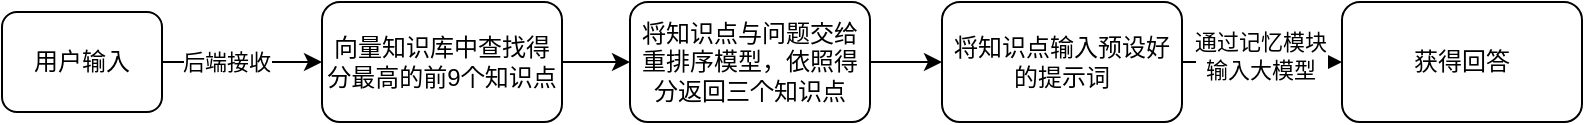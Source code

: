 <mxfile>
    <diagram id="8wKIg4KIhMDkFx56-RtP" name="第 1 页">
        <mxGraphModel dx="1972" dy="495" grid="1" gridSize="10" guides="1" tooltips="1" connect="1" arrows="1" fold="1" page="1" pageScale="1" pageWidth="827" pageHeight="1169" math="0" shadow="0">
            <root>
                <mxCell id="0"/>
                <mxCell id="1" parent="0"/>
                <mxCell id="4" value="" style="edgeStyle=none;html=1;" edge="1" parent="1" source="2" target="3">
                    <mxGeometry relative="1" as="geometry"/>
                </mxCell>
                <mxCell id="5" value="后端接收" style="edgeLabel;html=1;align=center;verticalAlign=middle;resizable=0;points=[];" vertex="1" connectable="0" parent="4">
                    <mxGeometry x="-0.2" relative="1" as="geometry">
                        <mxPoint as="offset"/>
                    </mxGeometry>
                </mxCell>
                <mxCell id="2" value="用户输入" style="rounded=1;whiteSpace=wrap;html=1;" vertex="1" parent="1">
                    <mxGeometry x="-20" y="190" width="80" height="50" as="geometry"/>
                </mxCell>
                <mxCell id="17" value="" style="edgeStyle=none;html=1;" edge="1" parent="1" source="3" target="16">
                    <mxGeometry relative="1" as="geometry"/>
                </mxCell>
                <mxCell id="3" value="向量知识库中查找得分最高的前9个知识点" style="whiteSpace=wrap;html=1;rounded=1;" vertex="1" parent="1">
                    <mxGeometry x="140" y="185" width="120" height="60" as="geometry"/>
                </mxCell>
                <mxCell id="12" value="" style="edgeStyle=none;html=1;" edge="1" parent="1" source="8" target="11">
                    <mxGeometry relative="1" as="geometry"/>
                </mxCell>
                <mxCell id="13" value="通过记忆模块&lt;div&gt;输入大模型&lt;/div&gt;" style="edgeLabel;html=1;align=center;verticalAlign=middle;resizable=0;points=[];" vertex="1" connectable="0" parent="12">
                    <mxGeometry x="-0.025" y="3" relative="1" as="geometry">
                        <mxPoint as="offset"/>
                    </mxGeometry>
                </mxCell>
                <mxCell id="8" value="将知识点输入预设好的提示词" style="whiteSpace=wrap;html=1;rounded=1;" vertex="1" parent="1">
                    <mxGeometry x="450" y="185" width="120" height="60" as="geometry"/>
                </mxCell>
                <mxCell id="11" value="获得回答" style="whiteSpace=wrap;html=1;rounded=1;" vertex="1" parent="1">
                    <mxGeometry x="650" y="185" width="120" height="60" as="geometry"/>
                </mxCell>
                <mxCell id="18" style="edgeStyle=none;html=1;entryX=0;entryY=0.5;entryDx=0;entryDy=0;" edge="1" parent="1" source="16" target="8">
                    <mxGeometry relative="1" as="geometry">
                        <mxPoint x="450" y="215" as="targetPoint"/>
                    </mxGeometry>
                </mxCell>
                <mxCell id="16" value="将知识点与问题交给重排序模型，依照得分返回三个知识点" style="whiteSpace=wrap;html=1;rounded=1;" vertex="1" parent="1">
                    <mxGeometry x="294" y="185" width="120" height="60" as="geometry"/>
                </mxCell>
            </root>
        </mxGraphModel>
    </diagram>
</mxfile>